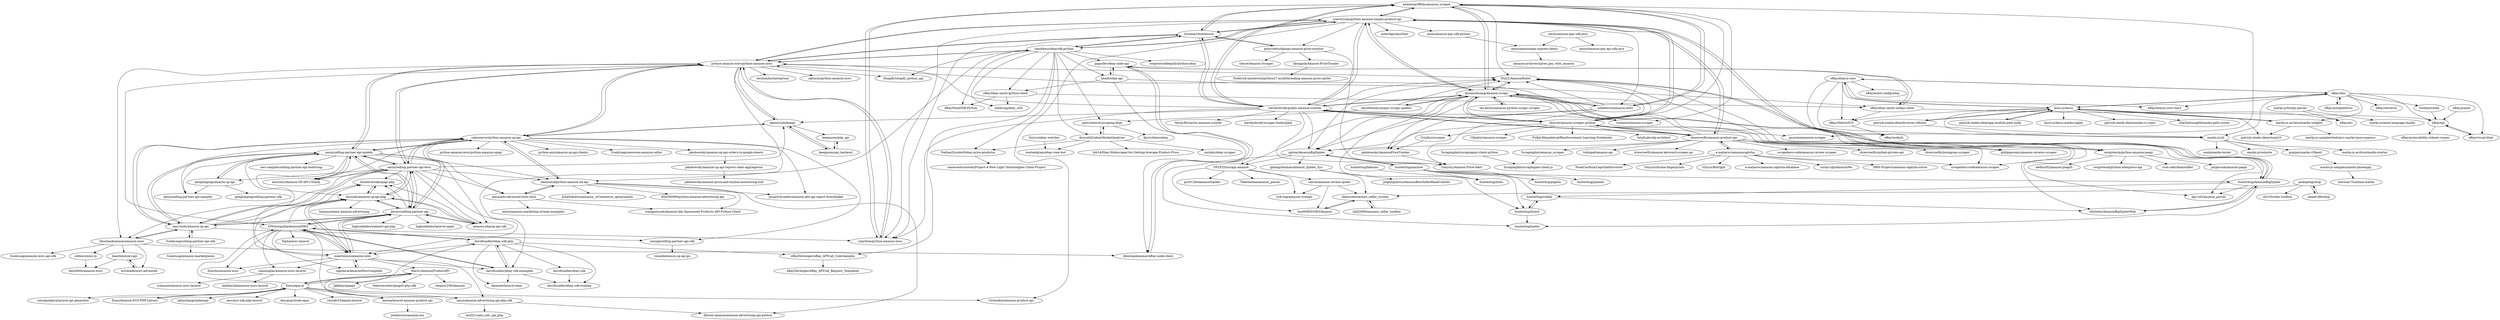 digraph G {
"adamlwgriffiths/amazon_scraper" -> "yoavaviram/python-amazon-simple-product-api"
"adamlwgriffiths/amazon_scraper" -> "WuLC/AmazonRobot"
"adamlwgriffiths/amazon_scraper" -> "lionheart/bottlenose"
"adamlwgriffiths/amazon_scraper" -> "czpython/python-amazon-mws"
"adamlwgriffiths/amazon_scraper" -> "dynamohuang/amazon-scrapy"
"adamlwgriffiths/amazon_scraper" -> "picorana/amazon-scraper"
"adamlwgriffiths/amazon_scraper" -> "hartleybrody/public-amazon-crawler"
"adamlwgriffiths/amazon_scraper" -> "voshawn/amazon-scraper"
"adamlwgriffiths/amazon_scraper" -> "anfederico/amazon-alert"
"eBay/ebayui-core" -> "eBay/skin"
"eBay/ebayui-core" -> "eBay/ebayui-core-react"
"eBay/ebayui-core" -> "eBay/nodash"
"eBay/ebayui-core" -> "eBay/SketchSVG"
"eBay/ebayui-core" -> "marko-js/cli"
"eBay/ebayui-core" -> "lasso-js/lasso"
"eBay/ebayui-core" -> "eBay/eslint-config-ebay"
"eBay/skin" -> "eBay/ebayui-core"
"eBay/skin" -> "eBay/mindpatterns"
"eBay/skin" -> "marko-js-archive/marko-widgets"
"eBay/skin" -> "eBay/ebayui-core-react"
"eBay/skin" -> "eBay/retriever"
"eBay/skin" -> "eBay/oja"
"eBay/skin" -> "eBay/visual-html"
"eBay/skin" -> "lasso-js/lasso"
"eBay/skin" -> "marko-js/cli"
"eBay/skin" -> "trooba/trooba"
"patrick-steele-idem/app-module-path-node" -> "lasso-js/lasso"
"Exeu/apai-io" -> "Exeu/Amazon-ECS-PHP-Library"
"Exeu/apai-io" -> "MarcL/AmazonProductAPI"
"Exeu/apai-io" -> "allanchangcl/aliexapi" ["e"=1]
"Exeu/apai-io" -> "amzn/amazon-advertising-api-php-sdk"
"Exeu/apai-io" -> "kawax/laravel-amazon-product-api"
"Exeu/apai-io" -> "CPIGroup/phpAmazonMWS"
"Exeu/apai-io" -> "davidtsadler/ebay-sdk-php"
"Exeu/apai-io" -> "aws/aws-sdk-php-laravel" ["e"=1]
"Exeu/apai-io" -> "dmcquay/node-apac" ["e"=1]
"Exeu/apai-io" -> "rezzafr33/apaiio-laravel"
"Exeu/apai-io" -> "mitulgolakiya/laravel-api-generator" ["e"=1]
"Exeu/apai-io" -> "t3chnoboy/amazon-product-api" ["e"=1]
"pajaydev/ebay-node-api" -> "bhushankummar/eBay-node-client"
"pajaydev/ebay-node-api" -> "eBay/ebay-oauth-nodejs-client"
"pajaydev/ebay-node-api" -> "hendt/ebay-api"
"bhushankummar/eBay-node-client" -> "pajaydev/ebay-node-api"
"eBayDeveloper/eBay_APICall_CodeSamples" -> "eBayDeveloper/eBay_APICall_Request_Templates"
"davidtsadler/ebay-sdk" -> "davidtsadler/ebay-sdk-trading"
"tducret/amazon-scraper-python" -> "scrapehero-code/amazon-scraper" ["e"=1]
"tducret/amazon-scraper-python" -> "dynamohuang/amazon-scrapy"
"tducret/amazon-scraper-python" -> "drawrowfly/amazon-product-api"
"tducret/amazon-scraper-python" -> "hartleybrody/public-amazon-crawler"
"tducret/amazon-scraper-python" -> "yoavaviram/python-amazon-simple-product-api"
"tducret/amazon-scraper-python" -> "adamlwgriffiths/amazon_scraper"
"tducret/amazon-scraper-python" -> "WuLC/AmazonRobot"
"tducret/amazon-scraper-python" -> "philipperemy/amazon-reviews-scraper"
"tducret/amazon-scraper-python" -> "python-amazon-mws/python-amazon-mws"
"tducret/amazon-scraper-python" -> "picorana/amazon-scraper"
"tducret/amazon-scraper-python" -> "Chhekur/amazon-scraper"
"tducret/amazon-scraper-python" -> "IntelLabs/nlp-architect" ["e"=1]
"tducret/amazon-scraper-python" -> "Crinibus/scraper"
"tducret/amazon-scraper-python" -> "Pulkit-Khandelwal/Reinforcement-Learning-Notebooks" ["e"=1]
"tducret/amazon-scraper-python" -> "pptom/AmazonBigSpider"
"lasso-js/lasso" -> "marko-js-archive/marko-widgets"
"lasso-js/lasso" -> "patrick-steele-idem/browser-refresh"
"lasso-js/lasso" -> "marko-js/cli"
"lasso-js/lasso" -> "eBay/skin"
"lasso-js/lasso" -> "eBay/ebayui-core"
"lasso-js/lasso" -> "lasso-js/lasso-marko-taglib"
"lasso-js/lasso" -> "patrick-steele-idem/marko-vs-react"
"lasso-js/lasso" -> "eBay/SketchSVG"
"lasso-js/lasso" -> "eBay/arc"
"lasso-js/lasso" -> "patrick-steele-idem/warp10"
"lasso-js/lasso" -> "patrick-steele-idem/app-module-path-node"
"lasso-js/lasso" -> "charlieduong94/marko-path-router"
"eBay/ebay-oauth-python-client" -> "eBay/FeedSDK-Python"
"eBay/ebay-oauth-python-client" -> "matecsaj/ebay_rest"
"eBay/ebay-oauth-python-client" -> "eBay/ebay-oauth-nodejs-client"
"davidtsadler/ebay-sdk-examples" -> "davidtsadler/ebay-sdk-php"
"davidtsadler/ebay-sdk-examples" -> "davidtsadler/ebay-sdk-trading"
"davidtsadler/ebay-sdk-examples" -> "CPIGroup/phpAmazonMWS"
"davidtsadler/ebay-sdk-examples" -> "hkonnet/laravel-ebay"
"ponyriders/django-amazon-price-monitor" -> "cleure/Amazon-Scraper"
"ponyriders/django-amazon-price-monitor" -> "kbyagnik/Amazon-PriceTracker"
"ponyriders/django-amazon-price-monitor" -> "lionheart/bottlenose"
"ponyriders/django-amazon-price-monitor" -> "GaryniL/Amazon-Price-Alert"
"caison/amazon-review-spider" -> "datasciencee/anti_seller_system"
"caison/amazon-review-spider" -> "lxm909055383/Amazon"
"caison/amazon-review-spider" -> "rick-hup/amazon-crwaler"
"cpatrickalves/scraping-ebay" -> "driscoll42/ebayMarketAnalyzer"
"cpatrickalves/scraping-ebay" -> "fgscivittaro/ebay"
"eBay/jsonex" -> "eBay/oja"
"kawax/laravel-amazon-product-api" -> "joedawson/amazon-ecs"
"marko-js-archive/marko-widgets" -> "lasso-js/lasso"
"marko-js-archive/marko-widgets" -> "marko-js-samples/todomvc-marko-lasso-express"
"marko-js-archive/marko-widgets" -> "patrick-steele-idem/warp10"
"eBay/SketchSVG" -> "eBay/nodash"
"lxm909055383/Amazon" -> "datasciencee/anti_seller_system"
"Snivyn/ebay-watcher" -> "washedgram/ebay-view-bot"
"hunterhug/lizard" -> "hunterhug/rabbit"
"hunterhug/lizard" -> "hunterhug/taotie"
"patrick-steele-idem/browser-refresh" -> "marko-js/cli"
"patrick-steele-idem/browser-refresh" -> "lasso-js/lasso"
"hunterhug/fafacms" -> "hunterhug/huhu"
"drawrowfly/amazon-product-api" -> "scrapehero-code/amazon-scraper" ["e"=1]
"drawrowfly/amazon-product-api" -> "tducret/amazon-scraper-python"
"drawrowfly/amazon-product-api" -> "philipperemy/amazon-reviews-scraper"
"drawrowfly/amazon-product-api" -> "drawrowfly/instagram-scraper" ["e"=1]
"drawrowfly/amazon-product-api" -> "tuhinpal/amazon-api" ["e"=1]
"drawrowfly/amazon-product-api" -> "drawrowfly/amazon-keyword-scraper-go"
"drawrowfly/amazon-product-api" -> "dynamohuang/amazon-scrapy"
"drawrowfly/amazon-product-api" -> "yoavaviram/python-amazon-simple-product-api"
"drawrowfly/amazon-product-api" -> "ScrapingAnt/amazon_scraper"
"drawrowfly/amazon-product-api" -> "scrapehero-code/amazon-review-scraper"
"drawrowfly/amazon-product-api" -> "sergioteula/python-amazon-paapi"
"drawrowfly/amazon-product-api" -> "a-maliarov/amazoncaptcha"
"drawrowfly/amazon-product-api" -> "pptom/AmazonBigSpider"
"drawrowfly/amazon-product-api" -> "hartleybrody/public-amazon-crawler"
"drawrowfly/amazon-product-api" -> "drawrowfly/airbnb-private-api" ["e"=1]
"timotheus/ebaysdk-python" -> "roopeshvaddepally/python-ebay"
"timotheus/ebaysdk-python" -> "eBay/ebay-oauth-python-client"
"timotheus/ebaysdk-python" -> "python-amazon-mws/python-amazon-mws"
"timotheus/ebaysdk-python" -> "driscoll42/ebayMarketAnalyzer"
"timotheus/ebaysdk-python" -> "lionheart/bottlenose"
"timotheus/ebaysdk-python" -> "eBay/FeedSDK-Python"
"timotheus/ebaysdk-python" -> "yoavaviram/python-amazon-simple-product-api"
"timotheus/ebaysdk-python" -> "matecsaj/ebay_rest"
"timotheus/ebaysdk-python" -> "NathanZorndorf/ebay-price-predictor"
"timotheus/ebaysdk-python" -> "eBayDeveloper/eBay_APICall_CodeSamples"
"timotheus/ebaysdk-python" -> "Shopify/shopify_python_api" ["e"=1]
"timotheus/ebaysdk-python" -> "cpatrickalves/scraping-ebay"
"timotheus/ebaysdk-python" -> "hendt/ebay-api"
"timotheus/ebaysdk-python" -> "pajaydev/ebay-node-api"
"timotheus/ebaysdk-python" -> "davidtsadler/ebay-sdk-examples"
"a-maliarov/amazoncaptcha" -> "a-maliarov/amazon-captcha-database"
"a-maliarov/amazoncaptcha" -> "sushil-rgb/AmazonMe"
"a-maliarov/amazoncaptcha" -> "HRN-Projects/amazon-captcha-solver"
"a-maliarov/amazoncaptcha" -> "NoahCardoza/CaptchaHarvester" ["e"=1]
"a-maliarov/amazoncaptcha" -> "scrapehero-code/amazon-scraper" ["e"=1]
"a-maliarov/amazoncaptcha" -> "Vinyzu/chrome-fingerprints" ["e"=1]
"a-maliarov/amazoncaptcha" -> "Vinyzu/Botright" ["e"=1]
"a-maliarov/amazoncaptcha" -> "drawrowfly/amazon-product-api"
"sergioteula/python-amazon-paapi" -> "alefiori82/amazon-paapi5"
"sergioteula/python-amazon-paapi" -> "sergioteula/python-aliexpress-api"
"sergioteula/python-amazon-paapi" -> "crox-safe/AmazonBot" ["e"=1]
"sergioteula/python-amazon-paapi" -> "yoavaviram/python-amazon-simple-product-api"
"sergioteula/python-amazon-paapi" -> "jorgerosal/amazon-paapi"
"amzn/selling-partner-api-models" -> "amzn/selling-partner-api-docs"
"amzn/selling-partner-api-models" -> "saleweaver/python-amazon-sp-api"
"amzn/selling-partner-api-models" -> "abuzuhri/Amazon-SP-API-CSharp"
"amzn/selling-partner-api-models" -> "jlevers/selling-partner-api"
"amzn/selling-partner-api-models" -> "penghaiping/amazon-sp-api"
"amzn/selling-partner-api-models" -> "amz-tools/amazon-sp-api"
"amzn/selling-partner-api-models" -> "clousale/amazon-sp-api-php"
"amzn/selling-partner-api-models" -> "amzn/selling-partner-api-samples"
"amzn/selling-partner-api-models" -> "python-amazon-mws/python-amazon-mws"
"amzn/selling-partner-api-models" -> "amazon-php/sp-api-sdk"
"amzn/selling-partner-api-models" -> "denisneuf/python-amazon-ad-api"
"amzn/selling-partner-api-models" -> "amzn/ads-advanced-tools-docs"
"amzn/selling-partner-api-models" -> "meertensm/amazon-mws"
"amzn/selling-partner-api-models" -> "aws-samples/selling-partner-api-bootstrap"
"amzn/selling-partner-api-docs" -> "amzn/selling-partner-api-models"
"amzn/selling-partner-api-docs" -> "saleweaver/python-amazon-sp-api"
"amzn/selling-partner-api-docs" -> "jlevers/selling-partner-api"
"amzn/selling-partner-api-docs" -> "amz-tools/amazon-sp-api"
"amzn/selling-partner-api-docs" -> "clousale/amazon-sp-api-php"
"amzn/selling-partner-api-docs" -> "python-amazon-mws/python-amazon-mws"
"amzn/selling-partner-api-docs" -> "penghaiping/amazon-sp-api"
"amzn/selling-partner-api-docs" -> "denisneuf/python-amazon-ad-api"
"amzn/selling-partner-api-docs" -> "abuzuhri/Amazon-SP-API-CSharp"
"amzn/selling-partner-api-docs" -> "amazon-php/sp-api-sdk"
"amzn/selling-partner-api-docs" -> "amzn/ads-advanced-tools-docs"
"amzn/selling-partner-api-docs" -> "bhushankummar/amazon-mws"
"amzn/selling-partner-api-docs" -> "meertensm/amazon-mws"
"amzn/selling-partner-api-docs" -> "double-break/spapi-php"
"amzn/selling-partner-api-docs" -> "akaszynski/keepa"
"OFZFZS/scrapy-amazon" -> "rick-hup/amazon-crwaler"
"OFZFZS/scrapy-amazon" -> "pys0126/AamazonSpider"
"OFZFZS/scrapy-amazon" -> "lxm909055383/Amazon"
"OFZFZS/scrapy-amazon" -> "caison/amazon-review-spider"
"OFZFZS/scrapy-amazon" -> "Taketheone/amazon_parser"
"amzn/amazon-pay-sdk-python" -> "amzn/amazonpay-express-demo"
"hendt/ebay-api" -> "pajaydev/ebay-node-api"
"hendt/ebay-api" -> "eBay/ebay-oauth-nodejs-client"
"hendt/ebay-api" -> "bhushankummar/eBay-node-client"
"hendt/ebay-api" -> "eBay/ebay-oauth-python-client"
"ian-kerins/amazon-python-scrapy-scraper" -> "dynamohuang/amazon-scrapy"
"Crinibus/scraper" -> "jakobowsky/AmazonPriceTracker"
"jakobowsky/AmazonPriceTracker" -> "GaryniL/Amazon-Price-Alert"
"ScrapingAnt/amazon_scraper" -> "ScrapingAnt/scrapingant-client-js"
"skynetbinary/major-scrapy-spiders" -> "WuLC/AmazonRobot"
"skynetbinary/major-scrapy-spiders" -> "dynamohuang/amazon-scrapy"
"skynetbinary/major-scrapy-spiders" -> "cpatrickalves/scraping-ebay"
"jackspeng/shop" -> "shane186/shop"
"jackspeng/shop" -> "chl105/cbec-toolbox"
"jackspeng/shop" -> "datasciencee/anti_seller_system"
"amzn/amazon-pay-sdk-java" -> "amzn/amazon-pay-api-sdk-java"
"amzn/amazon-pay-sdk-java" -> "amzn/amazonpay-express-demo"
"eBay/ebay-oauth-nodejs-client" -> "pajaydev/ebay-node-api"
"eBay/ebay-oauth-nodejs-client" -> "eBay/oja"
"eBay/ebay-oauth-nodejs-client" -> "eBay/SketchSVG"
"datasciencee/anti_seller_system" -> "lxm909055383/Amazon"
"datasciencee/anti_seller_system" -> "chjf2008/easyamz_seller_toolbox"
"eBay/oja" -> "eBay/visual-html"
"eBay/oja" -> "eBay/accessibility-ruleset-runner"
"qihangchenhao/Amazon_Spider_Sys" -> "datasciencee/anti_seller_system"
"qihangchenhao/Amazon_Spider_Sys" -> "jingtingzhiwu/AmazonBestSellerRankCrawler"
"amzn/amazonpay-express-demo" -> "amazon-archives/spree_pay_with_amazon"
"eBay/visual-html" -> "eBay/oja"
"jlevers/selling-partner-api" -> "amazon-php/sp-api-sdk"
"jlevers/selling-partner-api" -> "clousale/amazon-sp-api-php"
"jlevers/selling-partner-api" -> "amzn/selling-partner-api-docs"
"jlevers/selling-partner-api" -> "amzn/selling-partner-api-models"
"jlevers/selling-partner-api" -> "meertensm/amazon-mws"
"jlevers/selling-partner-api" -> "double-break/spapi-php"
"jlevers/selling-partner-api" -> "CPIGroup/phpAmazonMWS"
"jlevers/selling-partner-api" -> "amz-tools/amazon-sp-api"
"jlevers/selling-partner-api" -> "highsidelabs/laravel-spapi"
"jlevers/selling-partner-api" -> "saleweaver/python-amazon-sp-api"
"jlevers/selling-partner-api" -> "highsidelabs/walmart-api-php"
"amz-tools/amazon-sp-api" -> "ScaleLeap/selling-partner-api-sdk"
"amz-tools/amazon-sp-api" -> "amzn/selling-partner-api-docs"
"amz-tools/amazon-sp-api" -> "saleweaver/python-amazon-sp-api"
"amz-tools/amazon-sp-api" -> "amzn/selling-partner-api-models"
"amz-tools/amazon-sp-api" -> "clousale/amazon-sp-api-php"
"amz-tools/amazon-sp-api" -> "bhushankummar/amazon-mws"
"amz-tools/amazon-sp-api" -> "jlevers/selling-partner-api"
"amz-tools/amazon-sp-api" -> "double-break/spapi-php"
"amz-tools/amazon-sp-api" -> "amzapi/selling-partner-api-sdk"
"yoavaviram/python-amazon-simple-product-api" -> "lionheart/bottlenose"
"yoavaviram/python-amazon-simple-product-api" -> "adamlwgriffiths/amazon_scraper"
"yoavaviram/python-amazon-simple-product-api" -> "dynamohuang/amazon-scrapy"
"yoavaviram/python-amazon-simple-product-api" -> "czpython/python-amazon-mws"
"yoavaviram/python-amazon-simple-product-api" -> "sergioteula/python-amazon-paapi"
"yoavaviram/python-amazon-simple-product-api" -> "hartleybrody/public-amazon-crawler"
"yoavaviram/python-amazon-simple-product-api" -> "ponyriders/django-amazon-price-monitor"
"yoavaviram/python-amazon-simple-product-api" -> "tducret/amazon-scraper-python"
"yoavaviram/python-amazon-simple-product-api" -> "timotheus/ebaysdk-python"
"yoavaviram/python-amazon-simple-product-api" -> "python-amazon-mws/python-amazon-mws"
"yoavaviram/python-amazon-simple-product-api" -> "t3chnoboy/amazon-product-api" ["e"=1]
"yoavaviram/python-amazon-simple-product-api" -> "drawrowfly/amazon-product-api"
"yoavaviram/python-amazon-simple-product-api" -> "anfederico/amazon-alert"
"yoavaviram/python-amazon-simple-product-api" -> "asherAgs/amzSear"
"yoavaviram/python-amazon-simple-product-api" -> "amzn/amazon-pay-sdk-python"
"amzapi/selling-partner-api-sdk" -> "renabled/amzn-sp-api-go"
"saleweaver/python-amazon-sp-api" -> "denisneuf/python-amazon-ad-api"
"saleweaver/python-amazon-sp-api" -> "python-amazon-mws/python-amazon-mws"
"saleweaver/python-amazon-sp-api" -> "amzn/selling-partner-api-docs"
"saleweaver/python-amazon-sp-api" -> "amzn/selling-partner-api-models"
"saleweaver/python-amazon-sp-api" -> "amz-tools/amazon-sp-api"
"saleweaver/python-amazon-sp-api" -> "jakobowsky/amazon-sp-api-orders-to-google-sheets"
"saleweaver/python-amazon-sp-api" -> "akaszynski/keepa"
"saleweaver/python-amazon-sp-api" -> "python-amz/amazon-sp-api-clients" ["e"=1]
"saleweaver/python-amazon-sp-api" -> "jlevers/selling-partner-api"
"saleweaver/python-amazon-sp-api" -> "abuzuhri/Amazon-SP-API-CSharp"
"saleweaver/python-amazon-sp-api" -> "amzapi/selling-partner-api-sdk"
"saleweaver/python-amazon-sp-api" -> "ScaleLeap/awesome-amazon-seller" ["e"=1]
"saleweaver/python-amazon-sp-api" -> "amzn/selling-partner-api-samples"
"saleweaver/python-amazon-sp-api" -> "JonasSchroeder/amazon-ads-api-report-downloader"
"saleweaver/python-amazon-sp-api" -> "python-amazon-mws/python-amazon-spapi"
"clousale/amazon-sp-api-php" -> "double-break/spapi-php"
"clousale/amazon-sp-api-php" -> "jlevers/selling-partner-api"
"clousale/amazon-sp-api-php" -> "baispace/easy-amazon-advertising"
"clousale/amazon-sp-api-php" -> "meertensm/amazon-mws"
"clousale/amazon-sp-api-php" -> "amazon-php/sp-api-sdk"
"clousale/amazon-sp-api-php" -> "amzn/selling-partner-api-docs"
"davidtsadler/ebay-sdk-php" -> "davidtsadler/ebay-sdk-examples"
"davidtsadler/ebay-sdk-php" -> "CPIGroup/phpAmazonMWS"
"davidtsadler/ebay-sdk-php" -> "davidtsadler/ebay-sdk"
"davidtsadler/ebay-sdk-php" -> "hkonnet/laravel-ebay"
"davidtsadler/ebay-sdk-php" -> "meertensm/amazon-mws"
"davidtsadler/ebay-sdk-php" -> "davidtsadler/ebay-sdk-trading"
"davidtsadler/ebay-sdk-php" -> "eBayDeveloper/eBay_APICall_CodeSamples"
"kbyagnik/Amazon-PriceTracker" -> "frederick-masterton/python27-multithreading-amazon-price-spider"
"penghaiping/amazon-sp-api" -> "penghaiping/selling-partner-sdk"
"penghaiping/amazon-sp-api" -> "amzn/selling-partner-api-models"
"penghaiping/amazon-sp-api" -> "amzn/selling-partner-api-samples"
"driscoll42/ebayMarketAnalyzer" -> "cpatrickalves/scraping-ebay"
"driscoll42/ebayMarketAnalyzer" -> "NathanZorndorf/ebay-price-predictor"
"driscoll42/ebayMarketAnalyzer" -> "washedgram/ebay-view-bot"
"driscoll42/ebayMarketAnalyzer" -> "lub34/Ebay-Webscraper-for-Getting-Average-Product-Price"
"driscoll42/ebayMarketAnalyzer" -> "oxylabs/ebay-scraper" ["e"=1]
"jakobowsky/amazon-sp-api-orders-to-google-sheets" -> "jakobowsky/amazon-sp-api-reports-sales-aggregation"
"eibbors/mws-js" -> "bent0b0x/amazon-mws"
"ScaleLeap/selling-partner-api-sdk" -> "amz-tools/amazon-sp-api"
"ScaleLeap/selling-partner-api-sdk" -> "ScaleLeap/amazon-marketplaces"
"amazon-php/sp-api-sdk" -> "jlevers/selling-partner-api"
"amazon-php/sp-api-sdk" -> "clousale/amazon-sp-api-php"
"amazon-php/sp-api-sdk" -> "double-break/spapi-php"
"double-break/spapi-php" -> "clousale/amazon-sp-api-php"
"shane186/shop" -> "jackspeng/shop"
"ScrapingAnt/scrapingant-client-python" -> "ScrapingAnt/scrapingant-client-js"
"denisneuf/python-amazon-ad-api" -> "saleweaver/python-amazon-sp-api"
"denisneuf/python-amazon-ad-api" -> "JonasSchroeder/amazon-ads-api-report-downloader"
"denisneuf/python-amazon-ad-api" -> "amzn/ads-advanced-tools-docs"
"denisneuf/python-amazon-ad-api" -> "dbrent-amazon/amazon-advertising-api-python"
"denisneuf/python-amazon-ad-api" -> "wangjoshuah/Amazon-Ads-Sponsored-Products-API-Python-Client"
"denisneuf/python-amazon-ad-api" -> "JuliaSokolova/amazon_-eCommerce_optimization"
"denisneuf/python-amazon-ad-api" -> "854350999/python-amazon-advertising-api"
"czpython/python-amazon-mws" -> "python-amazon-mws/python-amazon-mws"
"czpython/python-amazon-mws" -> "adamlwgriffiths/amazon_scraper"
"abuzuhri/Amazon-SP-API-CSharp" -> "amzn/selling-partner-api-models"
"sonnenglas/amazon-mws-laravel" -> "keithbrink/amazon-mws-laravel"
"sonnenglas/amazon-mws-laravel" -> "creacoon/amazon-mws-laravel"
"keepacom/api_backend" -> "keepacom/php_api"
"keepacom/api_backend" -> "akaszynski/keepa"
"chjf2008/easyamz_seller_toolbox" -> "datasciencee/anti_seller_system"
"eBay/mindpatterns" -> "eBay/skin"
"amzn/ads-advanced-tools-docs" -> "denisneuf/python-amazon-ad-api"
"amzn/ads-advanced-tools-docs" -> "wangjoshuah/Amazon-Ads-Sponsored-Products-API-Python-Client"
"amzn/ads-advanced-tools-docs" -> "amzn/amazon-marketing-stream-examples"
"marko-js/htmljs-parser" -> "marko-js/atom-language-marko"
"marko-js/htmljs-parser" -> "eBay/arc"
"beardon/mws-api" -> "ericblade/mws-advanced"
"beardon/mws-api" -> "bent0b0x/amazon-mws"
"meertensm/amazon-mws" -> "CPIGroup/phpAmazonMWS"
"meertensm/amazon-mws" -> "caponica/AmazonMwsComplete"
"meertensm/amazon-mws" -> "clousale/amazon-sp-api-php"
"meertensm/amazon-mws" -> "forecho/amazon-mws"
"meertensm/amazon-mws" -> "amzn/amazon-advertising-api-php-sdk"
"meertensm/amazon-mws" -> "jlevers/selling-partner-api"
"meertensm/amazon-mws" -> "double-break/spapi-php"
"meertensm/amazon-mws" -> "sonnenglas/amazon-mws-laravel"
"meertensm/amazon-mws" -> "MarcL/AmazonProductAPI"
"meertensm/amazon-mws" -> "davidtsadler/ebay-sdk-examples"
"jakobowsky/amazon-sp-api-reports-sales-aggregation" -> "jakobowsky/amazon-price-and-buybox-monitoring-tool"
"caponica/AmazonMwsComplete" -> "meertensm/amazon-mws"
"hartleybrody/public-amazon-crawler" -> "tducret/amazon-scraper-python"
"hartleybrody/public-amazon-crawler" -> "adamlwgriffiths/amazon_scraper"
"hartleybrody/public-amazon-crawler" -> "yoavaviram/python-amazon-simple-product-api"
"hartleybrody/public-amazon-crawler" -> "dynamohuang/amazon-scrapy"
"hartleybrody/public-amazon-crawler" -> "hartleybrody/scraper-boilerplate"
"hartleybrody/public-amazon-crawler" -> "lionheart/bottlenose"
"hartleybrody/public-amazon-crawler" -> "WuLC/AmazonRobot"
"hartleybrody/public-amazon-crawler" -> "czpython/python-amazon-mws"
"hartleybrody/public-amazon-crawler" -> "VaclavRut/actor-amazon-crawler"
"hartleybrody/public-amazon-crawler" -> "python-amazon-mws/python-amazon-mws"
"hartleybrody/public-amazon-crawler" -> "pptom/AmazonBigSpider"
"hartleybrody/public-amazon-crawler" -> "akaszynski/keepa"
"hartleybrody/public-amazon-crawler" -> "drawrowfly/amazon-product-api"
"hartleybrody/public-amazon-crawler" -> "voshawn/amazon-scraper"
"hartleybrody/public-amazon-crawler" -> "GaryniL/Amazon-Price-Alert"
"akaszynski/keepa" -> "keepacom/api_backend"
"akaszynski/keepa" -> "keepacom/php_api"
"akaszynski/keepa" -> "saleweaver/python-amazon-sp-api"
"akaszynski/keepa" -> "python-amazon-mws/python-amazon-mws"
"amzn/amazon-advertising-api-php-sdk" -> "dbrent-amazon/amazon-advertising-api-python"
"amzn/amazon-advertising-api-php-sdk" -> "lai3221/amz_adv_api_php"
"MarcL/AmazonProductAPI" -> "Jakiboy/apaapi"
"MarcL/AmazonProductAPI" -> "thewirecutter/paapi5-php-sdk"
"MarcL/AmazonProductAPI" -> "chopin2256/Amazon"
"MarcL/AmazonProductAPI" -> "Exeu/apai-io"
"MarcL/AmazonProductAPI" -> "kawax/laravel-amazon-product-api"
"keepacom/php_api" -> "keepacom/api_backend"
"marko-js/cli" -> "marko-js-archive/marko-starter"
"marko-js/cli" -> "gunjam/marko-i18next"
"marko-js/cli" -> "oxala/marko-tester"
"marko-js/cli" -> "marko-js/website"
"gunjam/marko-i18next" -> "marko-js-samples/marko-phonegap"
"CPIGroup/phpAmazonMWS" -> "meertensm/amazon-mws"
"CPIGroup/phpAmazonMWS" -> "caponica/AmazonMwsComplete"
"CPIGroup/phpAmazonMWS" -> "davidtsadler/ebay-sdk-php"
"CPIGroup/phpAmazonMWS" -> "amzn/amazon-advertising-api-php-sdk"
"CPIGroup/phpAmazonMWS" -> "davidtsadler/ebay-sdk-examples"
"CPIGroup/phpAmazonMWS" -> "forecho/amazon-mws"
"CPIGroup/phpAmazonMWS" -> "sonnenglas/amazon-mws-laravel"
"CPIGroup/phpAmazonMWS" -> "clousale/amazon-sp-api-php"
"CPIGroup/phpAmazonMWS" -> "Tapha/mws-laravel"
"CPIGroup/phpAmazonMWS" -> "czpython/python-amazon-mws"
"CPIGroup/phpAmazonMWS" -> "jlevers/selling-partner-api"
"python-amazon-mws/python-amazon-mws" -> "saleweaver/python-amazon-sp-api"
"python-amazon-mws/python-amazon-mws" -> "czpython/python-amazon-mws"
"python-amazon-mws/python-amazon-mws" -> "amzn/selling-partner-api-models"
"python-amazon-mws/python-amazon-mws" -> "denisneuf/python-amazon-ad-api"
"python-amazon-mws/python-amazon-mws" -> "timotheus/ebaysdk-python"
"python-amazon-mws/python-amazon-mws" -> "cpburnz/python-amazon-mws"
"python-amazon-mws/python-amazon-mws" -> "amzn/selling-partner-api-docs"
"python-amazon-mws/python-amazon-mws" -> "bhushankummar/amazon-mws"
"python-amazon-mws/python-amazon-mws" -> "Shopify/shopify_python_api" ["e"=1]
"python-amazon-mws/python-amazon-mws" -> "lionheart/bottlenose"
"python-amazon-mws/python-amazon-mws" -> "yoavaviram/python-amazon-simple-product-api"
"python-amazon-mws/python-amazon-mws" -> "CPIGroup/phpAmazonMWS"
"python-amazon-mws/python-amazon-mws" -> "akaszynski/keepa"
"python-amazon-mws/python-amazon-mws" -> "elcolumbio/mlrepricer"
"python-amazon-mws/python-amazon-mws" -> "WuLC/AmazonRobot"
"hunterhug/marmot" -> "hunterhug/pigeon"
"hunterhug/marmot" -> "hunterhug/rabbit"
"hunterhug/marmot" -> "pptom/AmazonBigSpider"
"hunterhug/marmot" -> "hunterhug/jiandan"
"hunterhug/marmot" -> "hunterhug/lizard"
"hunterhug/marmot" -> "hunterhug/AmazonBigSpider"
"hunterhug/marmot" -> "hunterhug/huhu"
"lionheart/bottlenose" -> "yoavaviram/python-amazon-simple-product-api"
"lionheart/bottlenose" -> "adamlwgriffiths/amazon_scraper"
"lionheart/bottlenose" -> "ponyriders/django-amazon-price-monitor"
"lionheart/bottlenose" -> "czpython/python-amazon-mws"
"lionheart/bottlenose" -> "python-amazon-mws/python-amazon-mws"
"lionheart/bottlenose" -> "timotheus/ebaysdk-python"
"lionheart/bottlenose" -> "hartleybrody/public-amazon-crawler"
"anfederico/amazon-alert" -> "GaryniL/Amazon-Price-Alert"
"anfederico/amazon-alert" -> "dynamohuang/amazon-scrapy"
"anfederico/amazon-alert" -> "WuLC/AmazonRobot"
"anfederico/amazon-alert" -> "adamlwgriffiths/amazon_scraper"
"anfederico/amazon-alert" -> "jakobowsky/AmazonPriceTracker"
"anfederico/amazon-alert" -> "pptom/AmazonBigSpider"
"trooba/trooba" -> "eBay/oja"
"marko-js-samples/marko-phonegap" -> "merwan7/sublime-marko"
"pptom/AmazonBigSpider" -> "hunterhug/taotie"
"pptom/AmazonBigSpider" -> "hunterhug/marmot"
"pptom/AmazonBigSpider" -> "OFZFZS/scrapy-amazon"
"pptom/AmazonBigSpider" -> "WuLC/AmazonRobot"
"pptom/AmazonBigSpider" -> "qihangchenhao/Amazon_Spider_Sys"
"NathanZorndorf/ebay-price-predictor" -> "cameronbronstein/Project-4-New-Light-Technologies-Client-Project"
"WuLC/AmazonRobot" -> "dynamohuang/amazon-scrapy"
"WuLC/AmazonRobot" -> "hunterhug/AmazonBigSpider"
"WuLC/AmazonRobot" -> "sillybobo/AmazonBigSpiderWeb"
"WuLC/AmazonRobot" -> "dg1245/amazon_parser"
"hunterhug/rabbit" -> "sillybobo/AmazonBigSpiderWeb"
"hunterhug/rabbit" -> "hunterhug/lizard"
"Exeu/Amazon-ECS-PHP-Library" -> "Exeu/apai-io"
"dynamohuang/amazon-scrapy" -> "WuLC/AmazonRobot"
"dynamohuang/amazon-scrapy" -> "hunterhug/AmazonBigSpider"
"dynamohuang/amazon-scrapy" -> "ian-kerins/amazon-python-scrapy-scraper"
"dynamohuang/amazon-scrapy" -> "OFZFZS/scrapy-amazon"
"dynamohuang/amazon-scrapy" -> "tducret/amazon-scraper-python"
"dynamohuang/amazon-scrapy" -> "pptom/AmazonBigSpider"
"dynamohuang/amazon-scrapy" -> "adamlwgriffiths/amazon_scraper"
"dynamohuang/amazon-scrapy" -> "anfederico/amazon-alert"
"dynamohuang/amazon-scrapy" -> "yoavaviram/python-amazon-simple-product-api"
"dynamohuang/amazon-scrapy" -> "hunterhug/lizard"
"dynamohuang/amazon-scrapy" -> "dg1245/amazon_parser"
"dynamohuang/amazon-scrapy" -> "hartleybrody/public-amazon-crawler"
"dynamohuang/amazon-scrapy" -> "skynetbinary/major-scrapy-spiders"
"dynamohuang/amazon-scrapy" -> "jakobowsky/AmazonPriceTracker"
"dynamohuang/amazon-scrapy" -> "voshawn/amazon-scraper"
"ericblade/mws-advanced" -> "beardon/mws-api"
"bhushankummar/amazon-mws" -> "ericblade/mws-advanced"
"bhushankummar/amazon-mws" -> "beardon/mws-api"
"bhushankummar/amazon-mws" -> "bhushankummar/eBay-node-client"
"bhushankummar/amazon-mws" -> "eibbors/mws-js"
"bhushankummar/amazon-mws" -> "ScaleLeap/amazon-mws-api-sdk"
"bhushankummar/amazon-mws" -> "amz-tools/amazon-sp-api"
"hunterhug/AmazonBigSpider" -> "sillybobo/AmazonBigSpiderWeb"
"hunterhug/AmazonBigSpider" -> "WuLC/AmazonRobot"
"hunterhug/AmazonBigSpider" -> "dg1245/amazon_parser"
"hunterhug/AmazonBigSpider" -> "dynamohuang/amazon-scrapy"
"hunterhug/AmazonBigSpider" -> "hunterhug/rabbit"
"hunterhug/AmazonBigSpider" -> "hunterhug/taotie"
"sillybobo/AmazonBigSpiderWeb" -> "hunterhug/AmazonBigSpider"
"adamlwgriffiths/amazon_scraper" ["l"="47.027,23.542"]
"yoavaviram/python-amazon-simple-product-api" ["l"="47.044,23.514"]
"WuLC/AmazonRobot" ["l"="46.991,23.551"]
"lionheart/bottlenose" ["l"="47.061,23.544"]
"czpython/python-amazon-mws" ["l"="47.08,23.553"]
"dynamohuang/amazon-scrapy" ["l"="46.978,23.536"]
"picorana/amazon-scraper" ["l"="47.007,23.54"]
"hartleybrody/public-amazon-crawler" ["l"="47.022,23.523"]
"voshawn/amazon-scraper" ["l"="47.01,23.559"]
"anfederico/amazon-alert" ["l"="46.994,23.523"]
"eBay/ebayui-core" ["l"="47.066,23.882"]
"eBay/skin" ["l"="47.059,23.864"]
"eBay/ebayui-core-react" ["l"="47.039,23.877"]
"eBay/nodash" ["l"="47.085,23.858"]
"eBay/SketchSVG" ["l"="47.083,23.837"]
"marko-js/cli" ["l"="47.039,23.91"]
"lasso-js/lasso" ["l"="47.086,23.906"]
"eBay/eslint-config-ebay" ["l"="47.044,23.893"]
"eBay/mindpatterns" ["l"="47.035,23.851"]
"marko-js-archive/marko-widgets" ["l"="47.103,23.881"]
"eBay/retriever" ["l"="47.028,23.867"]
"eBay/oja" ["l"="47.066,23.807"]
"eBay/visual-html" ["l"="47.066,23.828"]
"trooba/trooba" ["l"="47.051,23.832"]
"patrick-steele-idem/app-module-path-node" ["l"="47.109,23.942"]
"Exeu/apai-io" ["l"="47.265,23.655"]
"Exeu/Amazon-ECS-PHP-Library" ["l"="47.283,23.684"]
"MarcL/AmazonProductAPI" ["l"="47.297,23.64"]
"allanchangcl/aliexapi" ["l"="-52.623,-10.44"]
"amzn/amazon-advertising-api-php-sdk" ["l"="47.238,23.623"]
"kawax/laravel-amazon-product-api" ["l"="47.31,23.671"]
"CPIGroup/phpAmazonMWS" ["l"="47.195,23.607"]
"davidtsadler/ebay-sdk-php" ["l"="47.195,23.646"]
"aws/aws-sdk-php-laravel" ["l"="-15.018,28.046"]
"dmcquay/node-apac" ["l"="1.662,-34.546"]
"rezzafr33/apaiio-laravel" ["l"="47.263,23.68"]
"mitulgolakiya/laravel-api-generator" ["l"="-15.033,28.069"]
"t3chnoboy/amazon-product-api" ["l"="1.614,-34.583"]
"pajaydev/ebay-node-api" ["l"="47.096,23.679"]
"bhushankummar/eBay-node-client" ["l"="47.112,23.631"]
"eBay/ebay-oauth-nodejs-client" ["l"="47.083,23.729"]
"hendt/ebay-api" ["l"="47.089,23.664"]
"eBayDeveloper/eBay_APICall_CodeSamples" ["l"="47.134,23.65"]
"eBayDeveloper/eBay_APICall_Request_Templates" ["l"="47.139,23.68"]
"davidtsadler/ebay-sdk" ["l"="47.195,23.679"]
"davidtsadler/ebay-sdk-trading" ["l"="47.184,23.663"]
"tducret/amazon-scraper-python" ["l"="47,23.502"]
"scrapehero-code/amazon-scraper" ["l"="45.77,24.113"]
"drawrowfly/amazon-product-api" ["l"="47.005,23.466"]
"philipperemy/amazon-reviews-scraper" ["l"="46.98,23.457"]
"python-amazon-mws/python-amazon-mws" ["l"="47.11,23.542"]
"Chhekur/amazon-scraper" ["l"="46.961,23.473"]
"IntelLabs/nlp-architect" ["l"="52.943,25.66"]
"Crinibus/scraper" ["l"="46.936,23.479"]
"Pulkit-Khandelwal/Reinforcement-Learning-Notebooks" ["l"="45.662,28.9"]
"pptom/AmazonBigSpider" ["l"="46.946,23.52"]
"patrick-steele-idem/browser-refresh" ["l"="47.061,23.924"]
"lasso-js/lasso-marko-taglib" ["l"="47.106,23.917"]
"patrick-steele-idem/marko-vs-react" ["l"="47.132,23.92"]
"eBay/arc" ["l"="47.082,23.963"]
"patrick-steele-idem/warp10" ["l"="47.12,23.898"]
"charlieduong94/marko-path-router" ["l"="47.079,23.939"]
"eBay/ebay-oauth-python-client" ["l"="47.069,23.67"]
"eBay/FeedSDK-Python" ["l"="47.078,23.641"]
"matecsaj/ebay_rest" ["l"="47.062,23.645"]
"davidtsadler/ebay-sdk-examples" ["l"="47.17,23.629"]
"hkonnet/laravel-ebay" ["l"="47.168,23.658"]
"ponyriders/django-amazon-price-monitor" ["l"="47.071,23.501"]
"cleure/Amazon-Scraper" ["l"="47.093,23.481"]
"kbyagnik/Amazon-PriceTracker" ["l"="47.092,23.46"]
"GaryniL/Amazon-Price-Alert" ["l"="47.022,23.493"]
"caison/amazon-review-spider" ["l"="46.859,23.484"]
"datasciencee/anti_seller_system" ["l"="46.831,23.489"]
"lxm909055383/Amazon" ["l"="46.852,23.497"]
"rick-hup/amazon-crwaler" ["l"="46.879,23.486"]
"cpatrickalves/scraping-ebay" ["l"="47.007,23.627"]
"driscoll42/ebayMarketAnalyzer" ["l"="47.011,23.655"]
"fgscivittaro/ebay" ["l"="46.976,23.645"]
"eBay/jsonex" ["l"="47.09,23.798"]
"joedawson/amazon-ecs" ["l"="47.338,23.692"]
"marko-js-samples/todomvc-marko-lasso-express" ["l"="47.13,23.873"]
"Snivyn/ebay-watcher" ["l"="46.951,23.711"]
"washedgram/ebay-view-bot" ["l"="46.974,23.69"]
"hunterhug/lizard" ["l"="46.925,23.561"]
"hunterhug/rabbit" ["l"="46.919,23.58"]
"hunterhug/taotie" ["l"="46.926,23.541"]
"hunterhug/fafacms" ["l"="46.837,23.579"]
"hunterhug/huhu" ["l"="46.861,23.57"]
"drawrowfly/instagram-scraper" ["l"="38.184,33.983"]
"tuhinpal/amazon-api" ["l"="13.382,-6.124"]
"drawrowfly/amazon-keyword-scraper-go" ["l"="47.018,23.434"]
"ScrapingAnt/amazon_scraper" ["l"="47.014,23.401"]
"scrapehero-code/amazon-review-scraper" ["l"="46.997,23.431"]
"sergioteula/python-amazon-paapi" ["l"="47.051,23.446"]
"a-maliarov/amazoncaptcha" ["l"="46.974,23.405"]
"drawrowfly/airbnb-private-api" ["l"="38.121,34.131"]
"timotheus/ebaysdk-python" ["l"="47.073,23.607"]
"roopeshvaddepally/python-ebay" ["l"="47.044,23.622"]
"NathanZorndorf/ebay-price-predictor" ["l"="47.039,23.649"]
"Shopify/shopify_python_api" ["l"="9.047,-30.166"]
"a-maliarov/amazon-captcha-database" ["l"="46.951,23.389"]
"sushil-rgb/AmazonMe" ["l"="46.956,23.368"]
"HRN-Projects/amazon-captcha-solver" ["l"="46.978,23.373"]
"NoahCardoza/CaptchaHarvester" ["l"="48.162,21.137"]
"Vinyzu/chrome-fingerprints" ["l"="47.34,21.562"]
"Vinyzu/Botright" ["l"="47.343,21.547"]
"alefiori82/amazon-paapi5" ["l"="47.065,23.421"]
"sergioteula/python-aliexpress-api" ["l"="47.079,23.403"]
"crox-safe/AmazonBot" ["l"="36.841,33.961"]
"jorgerosal/amazon-paapi" ["l"="47.052,23.401"]
"amzn/selling-partner-api-models" ["l"="47.204,23.531"]
"amzn/selling-partner-api-docs" ["l"="47.187,23.551"]
"saleweaver/python-amazon-sp-api" ["l"="47.184,23.522"]
"abuzuhri/Amazon-SP-API-CSharp" ["l"="47.229,23.518"]
"jlevers/selling-partner-api" ["l"="47.221,23.561"]
"penghaiping/amazon-sp-api" ["l"="47.224,23.501"]
"amz-tools/amazon-sp-api" ["l"="47.222,23.538"]
"clousale/amazon-sp-api-php" ["l"="47.221,23.577"]
"amzn/selling-partner-api-samples" ["l"="47.209,23.489"]
"amazon-php/sp-api-sdk" ["l"="47.205,23.571"]
"denisneuf/python-amazon-ad-api" ["l"="47.166,23.533"]
"amzn/ads-advanced-tools-docs" ["l"="47.185,23.502"]
"meertensm/amazon-mws" ["l"="47.222,23.6"]
"aws-samples/selling-partner-api-bootstrap" ["l"="47.248,23.494"]
"bhushankummar/amazon-mws" ["l"="47.154,23.52"]
"double-break/spapi-php" ["l"="47.235,23.57"]
"akaszynski/keepa" ["l"="47.132,23.545"]
"OFZFZS/scrapy-amazon" ["l"="46.896,23.509"]
"pys0126/AamazonSpider" ["l"="46.878,23.523"]
"Taketheone/amazon_parser" ["l"="46.864,23.522"]
"amzn/amazon-pay-sdk-python" ["l"="46.964,23.444"]
"amzn/amazonpay-express-demo" ["l"="46.916,23.403"]
"ian-kerins/amazon-python-scrapy-scraper" ["l"="46.949,23.54"]
"jakobowsky/AmazonPriceTracker" ["l"="46.964,23.497"]
"ScrapingAnt/scrapingant-client-js" ["l"="47.017,23.364"]
"skynetbinary/major-scrapy-spiders" ["l"="46.981,23.584"]
"jackspeng/shop" ["l"="46.781,23.479"]
"shane186/shop" ["l"="46.766,23.464"]
"chl105/cbec-toolbox" ["l"="46.752,23.483"]
"amzn/amazon-pay-sdk-java" ["l"="46.889,23.371"]
"amzn/amazon-pay-api-sdk-java" ["l"="46.872,23.351"]
"chjf2008/easyamz_seller_toolbox" ["l"="46.811,23.483"]
"eBay/accessibility-ruleset-runner" ["l"="47.046,23.797"]
"qihangchenhao/Amazon_Spider_Sys" ["l"="46.872,23.505"]
"jingtingzhiwu/AmazonBestSellerRankCrawler" ["l"="46.841,23.512"]
"amazon-archives/spree_pay_with_amazon" ["l"="46.893,23.395"]
"highsidelabs/laravel-spapi" ["l"="47.262,23.567"]
"highsidelabs/walmart-api-php" ["l"="47.263,23.554"]
"ScaleLeap/selling-partner-api-sdk" ["l"="47.266,23.532"]
"amzapi/selling-partner-api-sdk" ["l"="47.252,23.512"]
"asherAgs/amzSear" ["l"="47.065,23.473"]
"renabled/amzn-sp-api-go" ["l"="47.282,23.499"]
"jakobowsky/amazon-sp-api-orders-to-google-sheets" ["l"="47.217,23.462"]
"python-amz/amazon-sp-api-clients" ["l"="-19.624,-42.299"]
"ScaleLeap/awesome-amazon-seller" ["l"="25.822,-26.294"]
"JonasSchroeder/amazon-ads-api-report-downloader" ["l"="47.164,23.507"]
"python-amazon-mws/python-amazon-spapi" ["l"="47.191,23.484"]
"baispace/easy-amazon-advertising" ["l"="47.259,23.585"]
"frederick-masterton/python27-multithreading-amazon-price-spider" ["l"="47.102,23.44"]
"penghaiping/selling-partner-sdk" ["l"="47.249,23.473"]
"lub34/Ebay-Webscraper-for-Getting-Average-Product-Price" ["l"="46.998,23.68"]
"oxylabs/ebay-scraper" ["l"="45.506,24.121"]
"jakobowsky/amazon-sp-api-reports-sales-aggregation" ["l"="47.235,23.433"]
"eibbors/mws-js" ["l"="47.146,23.463"]
"bent0b0x/amazon-mws" ["l"="47.16,23.445"]
"ScaleLeap/amazon-marketplaces" ["l"="47.296,23.528"]
"ScrapingAnt/scrapingant-client-python" ["l"="47.017,23.336"]
"dbrent-amazon/amazon-advertising-api-python" ["l"="47.192,23.587"]
"wangjoshuah/Amazon-Ads-Sponsored-Products-API-Python-Client" ["l"="47.166,23.498"]
"JuliaSokolova/amazon_-eCommerce_optimization" ["l"="47.153,23.551"]
"854350999/python-amazon-advertising-api" ["l"="47.157,23.563"]
"sonnenglas/amazon-mws-laravel" ["l"="47.225,23.644"]
"keithbrink/amazon-mws-laravel" ["l"="47.229,23.679"]
"creacoon/amazon-mws-laravel" ["l"="47.235,23.666"]
"keepacom/api_backend" ["l"="47.123,23.57"]
"keepacom/php_api" ["l"="47.132,23.583"]
"amzn/amazon-marketing-stream-examples" ["l"="47.192,23.471"]
"marko-js/htmljs-parser" ["l"="47.082,24.003"]
"marko-js/atom-language-marko" ["l"="47.082,24.029"]
"beardon/mws-api" ["l"="47.166,23.467"]
"ericblade/mws-advanced" ["l"="47.154,23.481"]
"caponica/AmazonMwsComplete" ["l"="47.242,23.606"]
"forecho/amazon-mws" ["l"="47.217,23.62"]
"jakobowsky/amazon-price-and-buybox-monitoring-tool" ["l"="47.249,23.415"]
"hartleybrody/scraper-boilerplate" ["l"="46.983,23.483"]
"VaclavRut/actor-amazon-crawler" ["l"="46.968,23.514"]
"lai3221/amz_adv_api_php" ["l"="47.266,23.623"]
"Jakiboy/apaapi" ["l"="47.326,23.623"]
"thewirecutter/paapi5-php-sdk" ["l"="47.341,23.637"]
"chopin2256/Amazon" ["l"="47.333,23.655"]
"marko-js-archive/marko-starter" ["l"="47.007,23.917"]
"gunjam/marko-i18next" ["l"="47.008,23.936"]
"oxala/marko-tester" ["l"="47.017,23.906"]
"marko-js/website" ["l"="47.028,23.939"]
"marko-js-samples/marko-phonegap" ["l"="46.987,23.954"]
"Tapha/mws-laravel" ["l"="47.202,23.628"]
"cpburnz/python-amazon-mws" ["l"="47.113,23.515"]
"elcolumbio/mlrepricer" ["l"="47.1,23.522"]
"hunterhug/marmot" ["l"="46.9,23.555"]
"hunterhug/pigeon" ["l"="46.878,23.579"]
"hunterhug/jiandan" ["l"="46.871,23.555"]
"hunterhug/AmazonBigSpider" ["l"="46.95,23.559"]
"merwan7/sublime-marko" ["l"="46.973,23.967"]
"cameronbronstein/Project-4-New-Light-Technologies-Client-Project" ["l"="47.032,23.675"]
"sillybobo/AmazonBigSpiderWeb" ["l"="46.949,23.577"]
"dg1245/amazon_parser" ["l"="46.97,23.561"]
"ScaleLeap/amazon-mws-api-sdk" ["l"="47.14,23.496"]
}